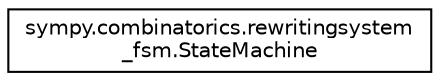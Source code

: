 digraph "Graphical Class Hierarchy"
{
 // LATEX_PDF_SIZE
  edge [fontname="Helvetica",fontsize="10",labelfontname="Helvetica",labelfontsize="10"];
  node [fontname="Helvetica",fontsize="10",shape=record];
  rankdir="LR";
  Node0 [label="sympy.combinatorics.rewritingsystem\l_fsm.StateMachine",height=0.2,width=0.4,color="black", fillcolor="white", style="filled",URL="$classsympy_1_1combinatorics_1_1rewritingsystem__fsm_1_1StateMachine.html",tooltip=" "];
}

